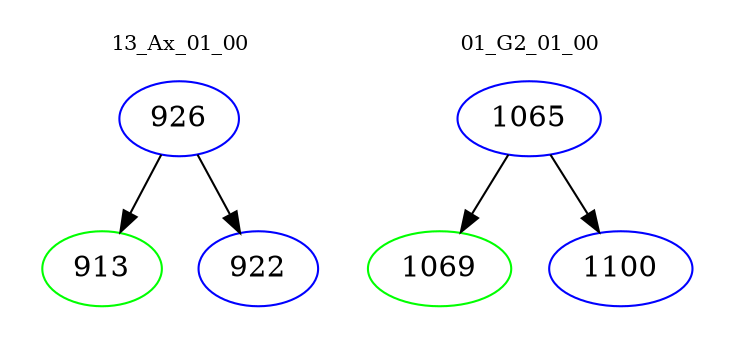 digraph{
subgraph cluster_0 {
color = white
label = "13_Ax_01_00";
fontsize=10;
T0_926 [label="926", color="blue"]
T0_926 -> T0_913 [color="black"]
T0_913 [label="913", color="green"]
T0_926 -> T0_922 [color="black"]
T0_922 [label="922", color="blue"]
}
subgraph cluster_1 {
color = white
label = "01_G2_01_00";
fontsize=10;
T1_1065 [label="1065", color="blue"]
T1_1065 -> T1_1069 [color="black"]
T1_1069 [label="1069", color="green"]
T1_1065 -> T1_1100 [color="black"]
T1_1100 [label="1100", color="blue"]
}
}
